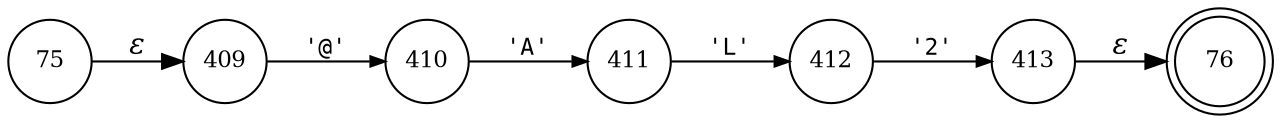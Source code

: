 digraph ATN {
rankdir=LR;
s76[fontsize=11, label="76", shape=doublecircle, fixedsize=true, width=.6];
s409[fontsize=11,label="409", shape=circle, fixedsize=true, width=.55, peripheries=1];
s410[fontsize=11,label="410", shape=circle, fixedsize=true, width=.55, peripheries=1];
s75[fontsize=11,label="75", shape=circle, fixedsize=true, width=.55, peripheries=1];
s411[fontsize=11,label="411", shape=circle, fixedsize=true, width=.55, peripheries=1];
s412[fontsize=11,label="412", shape=circle, fixedsize=true, width=.55, peripheries=1];
s413[fontsize=11,label="413", shape=circle, fixedsize=true, width=.55, peripheries=1];
s75 -> s409 [fontname="Times-Italic", label="&epsilon;"];
s409 -> s410 [fontsize=11, fontname="Courier", arrowsize=.7, label = "'@'", arrowhead = normal];
s410 -> s411 [fontsize=11, fontname="Courier", arrowsize=.7, label = "'A'", arrowhead = normal];
s411 -> s412 [fontsize=11, fontname="Courier", arrowsize=.7, label = "'L'", arrowhead = normal];
s412 -> s413 [fontsize=11, fontname="Courier", arrowsize=.7, label = "'2'", arrowhead = normal];
s413 -> s76 [fontname="Times-Italic", label="&epsilon;"];
}